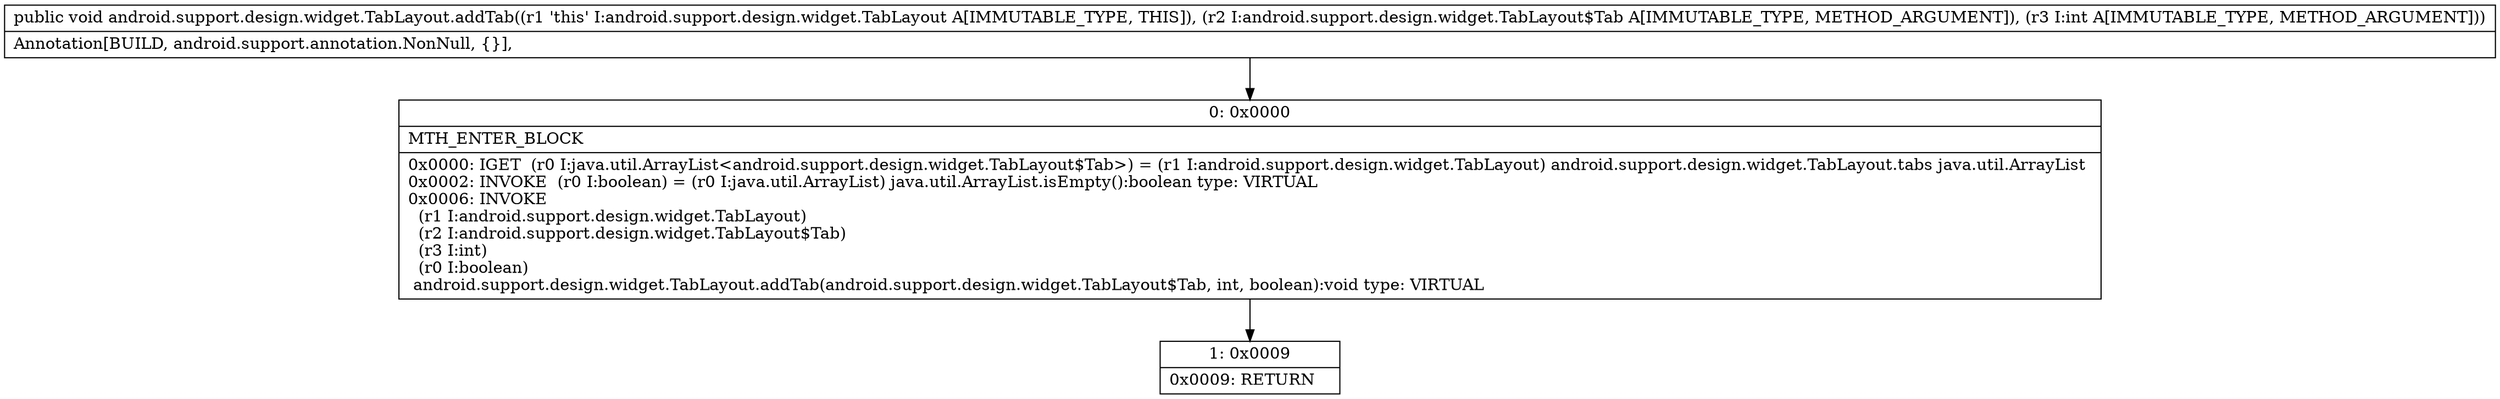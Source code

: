 digraph "CFG forandroid.support.design.widget.TabLayout.addTab(Landroid\/support\/design\/widget\/TabLayout$Tab;I)V" {
Node_0 [shape=record,label="{0\:\ 0x0000|MTH_ENTER_BLOCK\l|0x0000: IGET  (r0 I:java.util.ArrayList\<android.support.design.widget.TabLayout$Tab\>) = (r1 I:android.support.design.widget.TabLayout) android.support.design.widget.TabLayout.tabs java.util.ArrayList \l0x0002: INVOKE  (r0 I:boolean) = (r0 I:java.util.ArrayList) java.util.ArrayList.isEmpty():boolean type: VIRTUAL \l0x0006: INVOKE  \l  (r1 I:android.support.design.widget.TabLayout)\l  (r2 I:android.support.design.widget.TabLayout$Tab)\l  (r3 I:int)\l  (r0 I:boolean)\l android.support.design.widget.TabLayout.addTab(android.support.design.widget.TabLayout$Tab, int, boolean):void type: VIRTUAL \l}"];
Node_1 [shape=record,label="{1\:\ 0x0009|0x0009: RETURN   \l}"];
MethodNode[shape=record,label="{public void android.support.design.widget.TabLayout.addTab((r1 'this' I:android.support.design.widget.TabLayout A[IMMUTABLE_TYPE, THIS]), (r2 I:android.support.design.widget.TabLayout$Tab A[IMMUTABLE_TYPE, METHOD_ARGUMENT]), (r3 I:int A[IMMUTABLE_TYPE, METHOD_ARGUMENT]))  | Annotation[BUILD, android.support.annotation.NonNull, \{\}], \l}"];
MethodNode -> Node_0;
Node_0 -> Node_1;
}


